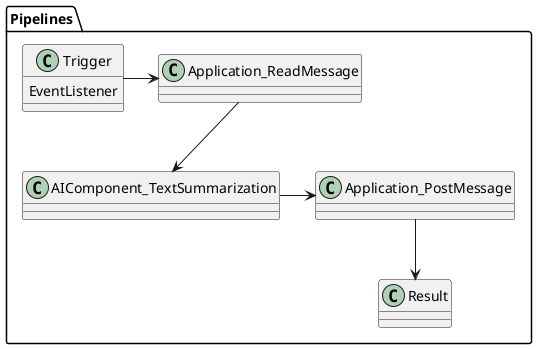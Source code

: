 @startuml

package Pipelines {

    class Trigger {
        EventListener
    }

    class Application_ReadMessage {

    }

    class AIComponent_TextSummarization {

    }

    class Application_PostMessage {

    }

    class Result {

    }
    Trigger -> Application_ReadMessage
    Application_ReadMessage --> AIComponent_TextSummarization
    AIComponent_TextSummarization -> Application_PostMessage
    Application_PostMessage --> Result
}

@enduml


@startuml

class Trigger {
    SlackEvent
}

class Slack_ReadMessage {

}

class AIComponent_TextSummarization {

}

class Linear_PostTicket {

}

class GitHub_PostIssue {

}

class Eraser_PostDocument {

}

class Result {

}

Trigger -> Slack_ReadMessage
Slack_ReadMessage -> AIComponent_TextSummarization
AIComponent_TextSummarization --> Linear_PostTicket
AIComponent_TextSummarization --> GitHub_PostIssue
AIComponent_TextSummarization --> Eraser_PostDocument
Eraser_PostDocument ---> Result
GitHub_PostIssue ---> Result
Linear_PostTicket ---> Result

@enduml